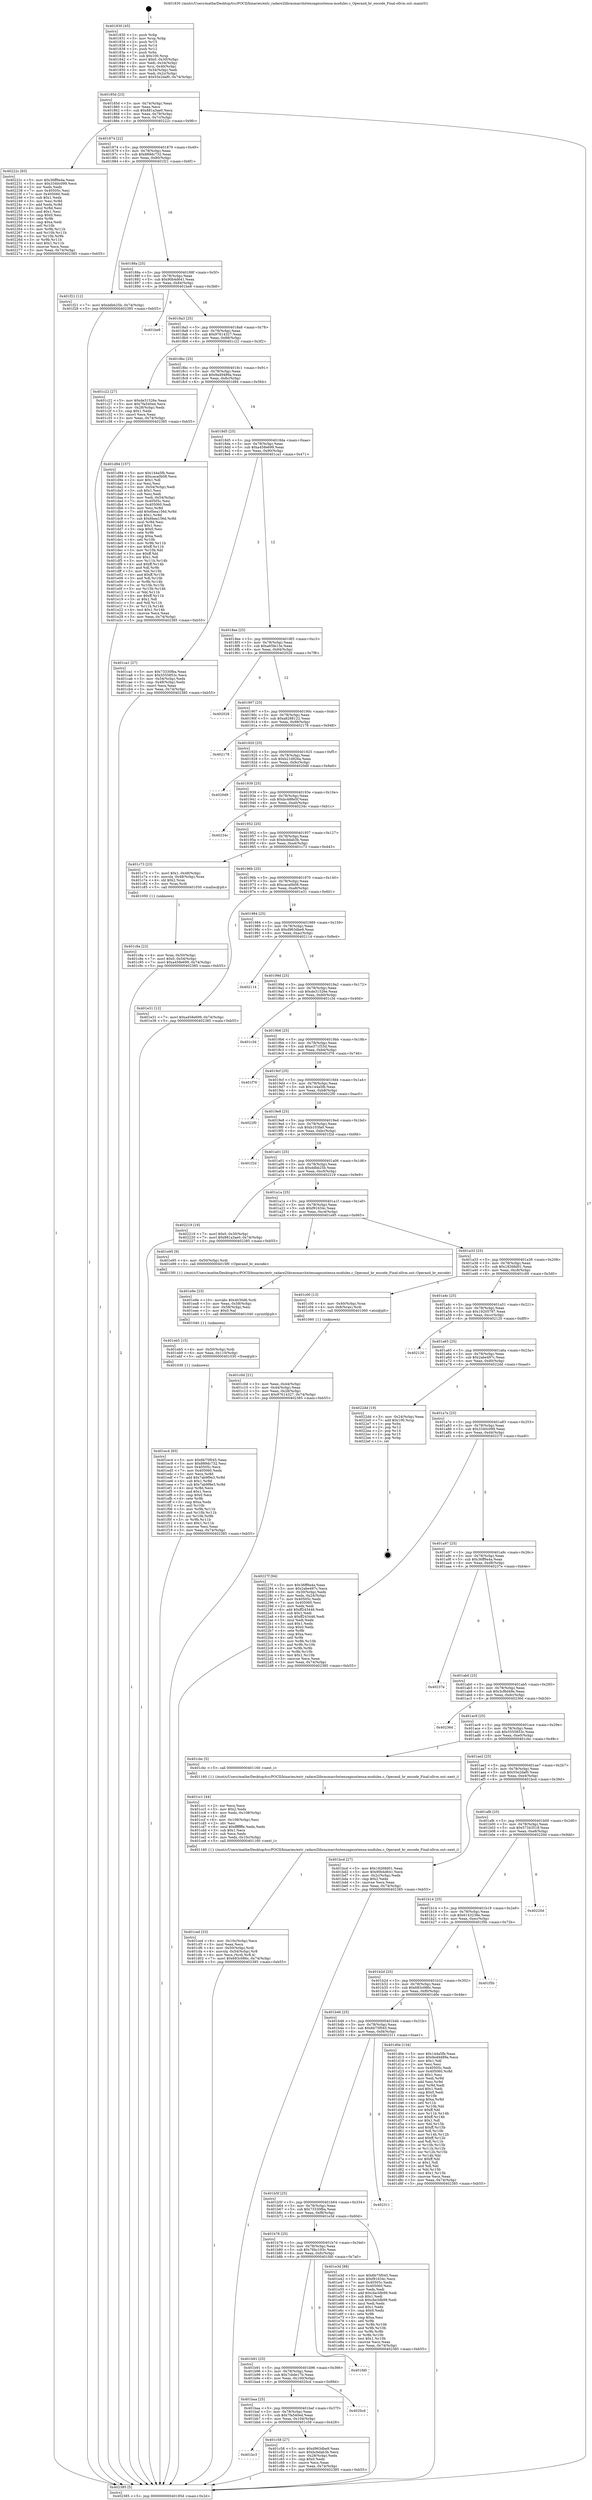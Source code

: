 digraph "0x401830" {
  label = "0x401830 (/mnt/c/Users/mathe/Desktop/tcc/POCII/binaries/extr_radare2librasmarchxtensagnuxtensa-modules.c_Operand_br_encode_Final-ollvm.out::main(0))"
  labelloc = "t"
  node[shape=record]

  Entry [label="",width=0.3,height=0.3,shape=circle,fillcolor=black,style=filled]
  "0x40185d" [label="{
     0x40185d [23]\l
     | [instrs]\l
     &nbsp;&nbsp;0x40185d \<+3\>: mov -0x74(%rbp),%eax\l
     &nbsp;&nbsp;0x401860 \<+2\>: mov %eax,%ecx\l
     &nbsp;&nbsp;0x401862 \<+6\>: sub $0x881a3ae0,%ecx\l
     &nbsp;&nbsp;0x401868 \<+3\>: mov %eax,-0x78(%rbp)\l
     &nbsp;&nbsp;0x40186b \<+3\>: mov %ecx,-0x7c(%rbp)\l
     &nbsp;&nbsp;0x40186e \<+6\>: je 000000000040222c \<main+0x9fc\>\l
  }"]
  "0x40222c" [label="{
     0x40222c [83]\l
     | [instrs]\l
     &nbsp;&nbsp;0x40222c \<+5\>: mov $0x36ff9a4a,%eax\l
     &nbsp;&nbsp;0x402231 \<+5\>: mov $0x3340c099,%ecx\l
     &nbsp;&nbsp;0x402236 \<+2\>: xor %edx,%edx\l
     &nbsp;&nbsp;0x402238 \<+7\>: mov 0x40505c,%esi\l
     &nbsp;&nbsp;0x40223f \<+7\>: mov 0x405060,%edi\l
     &nbsp;&nbsp;0x402246 \<+3\>: sub $0x1,%edx\l
     &nbsp;&nbsp;0x402249 \<+3\>: mov %esi,%r8d\l
     &nbsp;&nbsp;0x40224c \<+3\>: add %edx,%r8d\l
     &nbsp;&nbsp;0x40224f \<+4\>: imul %r8d,%esi\l
     &nbsp;&nbsp;0x402253 \<+3\>: and $0x1,%esi\l
     &nbsp;&nbsp;0x402256 \<+3\>: cmp $0x0,%esi\l
     &nbsp;&nbsp;0x402259 \<+4\>: sete %r9b\l
     &nbsp;&nbsp;0x40225d \<+3\>: cmp $0xa,%edi\l
     &nbsp;&nbsp;0x402260 \<+4\>: setl %r10b\l
     &nbsp;&nbsp;0x402264 \<+3\>: mov %r9b,%r11b\l
     &nbsp;&nbsp;0x402267 \<+3\>: and %r10b,%r11b\l
     &nbsp;&nbsp;0x40226a \<+3\>: xor %r10b,%r9b\l
     &nbsp;&nbsp;0x40226d \<+3\>: or %r9b,%r11b\l
     &nbsp;&nbsp;0x402270 \<+4\>: test $0x1,%r11b\l
     &nbsp;&nbsp;0x402274 \<+3\>: cmovne %ecx,%eax\l
     &nbsp;&nbsp;0x402277 \<+3\>: mov %eax,-0x74(%rbp)\l
     &nbsp;&nbsp;0x40227a \<+5\>: jmp 0000000000402385 \<main+0xb55\>\l
  }"]
  "0x401874" [label="{
     0x401874 [22]\l
     | [instrs]\l
     &nbsp;&nbsp;0x401874 \<+5\>: jmp 0000000000401879 \<main+0x49\>\l
     &nbsp;&nbsp;0x401879 \<+3\>: mov -0x78(%rbp),%eax\l
     &nbsp;&nbsp;0x40187c \<+5\>: sub $0x889dc732,%eax\l
     &nbsp;&nbsp;0x401881 \<+3\>: mov %eax,-0x80(%rbp)\l
     &nbsp;&nbsp;0x401884 \<+6\>: je 0000000000401f21 \<main+0x6f1\>\l
  }"]
  Exit [label="",width=0.3,height=0.3,shape=circle,fillcolor=black,style=filled,peripheries=2]
  "0x401f21" [label="{
     0x401f21 [12]\l
     | [instrs]\l
     &nbsp;&nbsp;0x401f21 \<+7\>: movl $0xddbb25b,-0x74(%rbp)\l
     &nbsp;&nbsp;0x401f28 \<+5\>: jmp 0000000000402385 \<main+0xb55\>\l
  }"]
  "0x40188a" [label="{
     0x40188a [25]\l
     | [instrs]\l
     &nbsp;&nbsp;0x40188a \<+5\>: jmp 000000000040188f \<main+0x5f\>\l
     &nbsp;&nbsp;0x40188f \<+3\>: mov -0x78(%rbp),%eax\l
     &nbsp;&nbsp;0x401892 \<+5\>: sub $0x90b4d641,%eax\l
     &nbsp;&nbsp;0x401897 \<+6\>: mov %eax,-0x84(%rbp)\l
     &nbsp;&nbsp;0x40189d \<+6\>: je 0000000000401be8 \<main+0x3b8\>\l
  }"]
  "0x401ec4" [label="{
     0x401ec4 [93]\l
     | [instrs]\l
     &nbsp;&nbsp;0x401ec4 \<+5\>: mov $0x6b75f045,%eax\l
     &nbsp;&nbsp;0x401ec9 \<+5\>: mov $0x889dc732,%esi\l
     &nbsp;&nbsp;0x401ece \<+7\>: mov 0x40505c,%ecx\l
     &nbsp;&nbsp;0x401ed5 \<+7\>: mov 0x405060,%edx\l
     &nbsp;&nbsp;0x401edc \<+3\>: mov %ecx,%r8d\l
     &nbsp;&nbsp;0x401edf \<+7\>: add $0x7ab9f9e3,%r8d\l
     &nbsp;&nbsp;0x401ee6 \<+4\>: sub $0x1,%r8d\l
     &nbsp;&nbsp;0x401eea \<+7\>: sub $0x7ab9f9e3,%r8d\l
     &nbsp;&nbsp;0x401ef1 \<+4\>: imul %r8d,%ecx\l
     &nbsp;&nbsp;0x401ef5 \<+3\>: and $0x1,%ecx\l
     &nbsp;&nbsp;0x401ef8 \<+3\>: cmp $0x0,%ecx\l
     &nbsp;&nbsp;0x401efb \<+4\>: sete %r9b\l
     &nbsp;&nbsp;0x401eff \<+3\>: cmp $0xa,%edx\l
     &nbsp;&nbsp;0x401f02 \<+4\>: setl %r10b\l
     &nbsp;&nbsp;0x401f06 \<+3\>: mov %r9b,%r11b\l
     &nbsp;&nbsp;0x401f09 \<+3\>: and %r10b,%r11b\l
     &nbsp;&nbsp;0x401f0c \<+3\>: xor %r10b,%r9b\l
     &nbsp;&nbsp;0x401f0f \<+3\>: or %r9b,%r11b\l
     &nbsp;&nbsp;0x401f12 \<+4\>: test $0x1,%r11b\l
     &nbsp;&nbsp;0x401f16 \<+3\>: cmovne %esi,%eax\l
     &nbsp;&nbsp;0x401f19 \<+3\>: mov %eax,-0x74(%rbp)\l
     &nbsp;&nbsp;0x401f1c \<+5\>: jmp 0000000000402385 \<main+0xb55\>\l
  }"]
  "0x401be8" [label="{
     0x401be8\l
  }", style=dashed]
  "0x4018a3" [label="{
     0x4018a3 [25]\l
     | [instrs]\l
     &nbsp;&nbsp;0x4018a3 \<+5\>: jmp 00000000004018a8 \<main+0x78\>\l
     &nbsp;&nbsp;0x4018a8 \<+3\>: mov -0x78(%rbp),%eax\l
     &nbsp;&nbsp;0x4018ab \<+5\>: sub $0x97614327,%eax\l
     &nbsp;&nbsp;0x4018b0 \<+6\>: mov %eax,-0x88(%rbp)\l
     &nbsp;&nbsp;0x4018b6 \<+6\>: je 0000000000401c22 \<main+0x3f2\>\l
  }"]
  "0x401eb5" [label="{
     0x401eb5 [15]\l
     | [instrs]\l
     &nbsp;&nbsp;0x401eb5 \<+4\>: mov -0x50(%rbp),%rdi\l
     &nbsp;&nbsp;0x401eb9 \<+6\>: mov %eax,-0x110(%rbp)\l
     &nbsp;&nbsp;0x401ebf \<+5\>: call 0000000000401030 \<free@plt\>\l
     | [calls]\l
     &nbsp;&nbsp;0x401030 \{1\} (unknown)\l
  }"]
  "0x401c22" [label="{
     0x401c22 [27]\l
     | [instrs]\l
     &nbsp;&nbsp;0x401c22 \<+5\>: mov $0xde31526e,%eax\l
     &nbsp;&nbsp;0x401c27 \<+5\>: mov $0x7fa540ed,%ecx\l
     &nbsp;&nbsp;0x401c2c \<+3\>: mov -0x28(%rbp),%edx\l
     &nbsp;&nbsp;0x401c2f \<+3\>: cmp $0x1,%edx\l
     &nbsp;&nbsp;0x401c32 \<+3\>: cmovl %ecx,%eax\l
     &nbsp;&nbsp;0x401c35 \<+3\>: mov %eax,-0x74(%rbp)\l
     &nbsp;&nbsp;0x401c38 \<+5\>: jmp 0000000000402385 \<main+0xb55\>\l
  }"]
  "0x4018bc" [label="{
     0x4018bc [25]\l
     | [instrs]\l
     &nbsp;&nbsp;0x4018bc \<+5\>: jmp 00000000004018c1 \<main+0x91\>\l
     &nbsp;&nbsp;0x4018c1 \<+3\>: mov -0x78(%rbp),%eax\l
     &nbsp;&nbsp;0x4018c4 \<+5\>: sub $0x9a49489a,%eax\l
     &nbsp;&nbsp;0x4018c9 \<+6\>: mov %eax,-0x8c(%rbp)\l
     &nbsp;&nbsp;0x4018cf \<+6\>: je 0000000000401d94 \<main+0x564\>\l
  }"]
  "0x401e9e" [label="{
     0x401e9e [23]\l
     | [instrs]\l
     &nbsp;&nbsp;0x401e9e \<+10\>: movabs $0x4030d6,%rdi\l
     &nbsp;&nbsp;0x401ea8 \<+3\>: mov %eax,-0x58(%rbp)\l
     &nbsp;&nbsp;0x401eab \<+3\>: mov -0x58(%rbp),%esi\l
     &nbsp;&nbsp;0x401eae \<+2\>: mov $0x0,%al\l
     &nbsp;&nbsp;0x401eb0 \<+5\>: call 0000000000401040 \<printf@plt\>\l
     | [calls]\l
     &nbsp;&nbsp;0x401040 \{1\} (unknown)\l
  }"]
  "0x401d94" [label="{
     0x401d94 [157]\l
     | [instrs]\l
     &nbsp;&nbsp;0x401d94 \<+5\>: mov $0x144a5fb,%eax\l
     &nbsp;&nbsp;0x401d99 \<+5\>: mov $0xcaca0b08,%ecx\l
     &nbsp;&nbsp;0x401d9e \<+2\>: mov $0x1,%dl\l
     &nbsp;&nbsp;0x401da0 \<+2\>: xor %esi,%esi\l
     &nbsp;&nbsp;0x401da2 \<+3\>: mov -0x54(%rbp),%edi\l
     &nbsp;&nbsp;0x401da5 \<+3\>: sub $0x1,%esi\l
     &nbsp;&nbsp;0x401da8 \<+2\>: sub %esi,%edi\l
     &nbsp;&nbsp;0x401daa \<+3\>: mov %edi,-0x54(%rbp)\l
     &nbsp;&nbsp;0x401dad \<+7\>: mov 0x40505c,%esi\l
     &nbsp;&nbsp;0x401db4 \<+7\>: mov 0x405060,%edi\l
     &nbsp;&nbsp;0x401dbb \<+3\>: mov %esi,%r8d\l
     &nbsp;&nbsp;0x401dbe \<+7\>: add $0x6bea156d,%r8d\l
     &nbsp;&nbsp;0x401dc5 \<+4\>: sub $0x1,%r8d\l
     &nbsp;&nbsp;0x401dc9 \<+7\>: sub $0x6bea156d,%r8d\l
     &nbsp;&nbsp;0x401dd0 \<+4\>: imul %r8d,%esi\l
     &nbsp;&nbsp;0x401dd4 \<+3\>: and $0x1,%esi\l
     &nbsp;&nbsp;0x401dd7 \<+3\>: cmp $0x0,%esi\l
     &nbsp;&nbsp;0x401dda \<+4\>: sete %r9b\l
     &nbsp;&nbsp;0x401dde \<+3\>: cmp $0xa,%edi\l
     &nbsp;&nbsp;0x401de1 \<+4\>: setl %r10b\l
     &nbsp;&nbsp;0x401de5 \<+3\>: mov %r9b,%r11b\l
     &nbsp;&nbsp;0x401de8 \<+4\>: xor $0xff,%r11b\l
     &nbsp;&nbsp;0x401dec \<+3\>: mov %r10b,%bl\l
     &nbsp;&nbsp;0x401def \<+3\>: xor $0xff,%bl\l
     &nbsp;&nbsp;0x401df2 \<+3\>: xor $0x1,%dl\l
     &nbsp;&nbsp;0x401df5 \<+3\>: mov %r11b,%r14b\l
     &nbsp;&nbsp;0x401df8 \<+4\>: and $0xff,%r14b\l
     &nbsp;&nbsp;0x401dfc \<+3\>: and %dl,%r9b\l
     &nbsp;&nbsp;0x401dff \<+3\>: mov %bl,%r15b\l
     &nbsp;&nbsp;0x401e02 \<+4\>: and $0xff,%r15b\l
     &nbsp;&nbsp;0x401e06 \<+3\>: and %dl,%r10b\l
     &nbsp;&nbsp;0x401e09 \<+3\>: or %r9b,%r14b\l
     &nbsp;&nbsp;0x401e0c \<+3\>: or %r10b,%r15b\l
     &nbsp;&nbsp;0x401e0f \<+3\>: xor %r15b,%r14b\l
     &nbsp;&nbsp;0x401e12 \<+3\>: or %bl,%r11b\l
     &nbsp;&nbsp;0x401e15 \<+4\>: xor $0xff,%r11b\l
     &nbsp;&nbsp;0x401e19 \<+3\>: or $0x1,%dl\l
     &nbsp;&nbsp;0x401e1c \<+3\>: and %dl,%r11b\l
     &nbsp;&nbsp;0x401e1f \<+3\>: or %r11b,%r14b\l
     &nbsp;&nbsp;0x401e22 \<+4\>: test $0x1,%r14b\l
     &nbsp;&nbsp;0x401e26 \<+3\>: cmovne %ecx,%eax\l
     &nbsp;&nbsp;0x401e29 \<+3\>: mov %eax,-0x74(%rbp)\l
     &nbsp;&nbsp;0x401e2c \<+5\>: jmp 0000000000402385 \<main+0xb55\>\l
  }"]
  "0x4018d5" [label="{
     0x4018d5 [25]\l
     | [instrs]\l
     &nbsp;&nbsp;0x4018d5 \<+5\>: jmp 00000000004018da \<main+0xaa\>\l
     &nbsp;&nbsp;0x4018da \<+3\>: mov -0x78(%rbp),%eax\l
     &nbsp;&nbsp;0x4018dd \<+5\>: sub $0xa458e699,%eax\l
     &nbsp;&nbsp;0x4018e2 \<+6\>: mov %eax,-0x90(%rbp)\l
     &nbsp;&nbsp;0x4018e8 \<+6\>: je 0000000000401ca1 \<main+0x471\>\l
  }"]
  "0x401ced" [label="{
     0x401ced [33]\l
     | [instrs]\l
     &nbsp;&nbsp;0x401ced \<+6\>: mov -0x10c(%rbp),%ecx\l
     &nbsp;&nbsp;0x401cf3 \<+3\>: imul %eax,%ecx\l
     &nbsp;&nbsp;0x401cf6 \<+4\>: mov -0x50(%rbp),%rdi\l
     &nbsp;&nbsp;0x401cfa \<+4\>: movslq -0x54(%rbp),%r8\l
     &nbsp;&nbsp;0x401cfe \<+4\>: mov %ecx,(%rdi,%r8,4)\l
     &nbsp;&nbsp;0x401d02 \<+7\>: movl $0x683c086c,-0x74(%rbp)\l
     &nbsp;&nbsp;0x401d09 \<+5\>: jmp 0000000000402385 \<main+0xb55\>\l
  }"]
  "0x401ca1" [label="{
     0x401ca1 [27]\l
     | [instrs]\l
     &nbsp;&nbsp;0x401ca1 \<+5\>: mov $0x73330fba,%eax\l
     &nbsp;&nbsp;0x401ca6 \<+5\>: mov $0x5555853c,%ecx\l
     &nbsp;&nbsp;0x401cab \<+3\>: mov -0x54(%rbp),%edx\l
     &nbsp;&nbsp;0x401cae \<+3\>: cmp -0x48(%rbp),%edx\l
     &nbsp;&nbsp;0x401cb1 \<+3\>: cmovl %ecx,%eax\l
     &nbsp;&nbsp;0x401cb4 \<+3\>: mov %eax,-0x74(%rbp)\l
     &nbsp;&nbsp;0x401cb7 \<+5\>: jmp 0000000000402385 \<main+0xb55\>\l
  }"]
  "0x4018ee" [label="{
     0x4018ee [25]\l
     | [instrs]\l
     &nbsp;&nbsp;0x4018ee \<+5\>: jmp 00000000004018f3 \<main+0xc3\>\l
     &nbsp;&nbsp;0x4018f3 \<+3\>: mov -0x78(%rbp),%eax\l
     &nbsp;&nbsp;0x4018f6 \<+5\>: sub $0xa65fe13e,%eax\l
     &nbsp;&nbsp;0x4018fb \<+6\>: mov %eax,-0x94(%rbp)\l
     &nbsp;&nbsp;0x401901 \<+6\>: je 0000000000402028 \<main+0x7f8\>\l
  }"]
  "0x401cc1" [label="{
     0x401cc1 [44]\l
     | [instrs]\l
     &nbsp;&nbsp;0x401cc1 \<+2\>: xor %ecx,%ecx\l
     &nbsp;&nbsp;0x401cc3 \<+5\>: mov $0x2,%edx\l
     &nbsp;&nbsp;0x401cc8 \<+6\>: mov %edx,-0x108(%rbp)\l
     &nbsp;&nbsp;0x401cce \<+1\>: cltd\l
     &nbsp;&nbsp;0x401ccf \<+6\>: mov -0x108(%rbp),%esi\l
     &nbsp;&nbsp;0x401cd5 \<+2\>: idiv %esi\l
     &nbsp;&nbsp;0x401cd7 \<+6\>: imul $0xfffffffe,%edx,%edx\l
     &nbsp;&nbsp;0x401cdd \<+3\>: sub $0x1,%ecx\l
     &nbsp;&nbsp;0x401ce0 \<+2\>: sub %ecx,%edx\l
     &nbsp;&nbsp;0x401ce2 \<+6\>: mov %edx,-0x10c(%rbp)\l
     &nbsp;&nbsp;0x401ce8 \<+5\>: call 0000000000401160 \<next_i\>\l
     | [calls]\l
     &nbsp;&nbsp;0x401160 \{1\} (/mnt/c/Users/mathe/Desktop/tcc/POCII/binaries/extr_radare2librasmarchxtensagnuxtensa-modules.c_Operand_br_encode_Final-ollvm.out::next_i)\l
  }"]
  "0x402028" [label="{
     0x402028\l
  }", style=dashed]
  "0x401907" [label="{
     0x401907 [25]\l
     | [instrs]\l
     &nbsp;&nbsp;0x401907 \<+5\>: jmp 000000000040190c \<main+0xdc\>\l
     &nbsp;&nbsp;0x40190c \<+3\>: mov -0x78(%rbp),%eax\l
     &nbsp;&nbsp;0x40190f \<+5\>: sub $0xa8288122,%eax\l
     &nbsp;&nbsp;0x401914 \<+6\>: mov %eax,-0x98(%rbp)\l
     &nbsp;&nbsp;0x40191a \<+6\>: je 0000000000402178 \<main+0x948\>\l
  }"]
  "0x401c8a" [label="{
     0x401c8a [23]\l
     | [instrs]\l
     &nbsp;&nbsp;0x401c8a \<+4\>: mov %rax,-0x50(%rbp)\l
     &nbsp;&nbsp;0x401c8e \<+7\>: movl $0x0,-0x54(%rbp)\l
     &nbsp;&nbsp;0x401c95 \<+7\>: movl $0xa458e699,-0x74(%rbp)\l
     &nbsp;&nbsp;0x401c9c \<+5\>: jmp 0000000000402385 \<main+0xb55\>\l
  }"]
  "0x402178" [label="{
     0x402178\l
  }", style=dashed]
  "0x401920" [label="{
     0x401920 [25]\l
     | [instrs]\l
     &nbsp;&nbsp;0x401920 \<+5\>: jmp 0000000000401925 \<main+0xf5\>\l
     &nbsp;&nbsp;0x401925 \<+3\>: mov -0x78(%rbp),%eax\l
     &nbsp;&nbsp;0x401928 \<+5\>: sub $0xb21d926a,%eax\l
     &nbsp;&nbsp;0x40192d \<+6\>: mov %eax,-0x9c(%rbp)\l
     &nbsp;&nbsp;0x401933 \<+6\>: je 00000000004020d9 \<main+0x8a9\>\l
  }"]
  "0x401bc3" [label="{
     0x401bc3\l
  }", style=dashed]
  "0x4020d9" [label="{
     0x4020d9\l
  }", style=dashed]
  "0x401939" [label="{
     0x401939 [25]\l
     | [instrs]\l
     &nbsp;&nbsp;0x401939 \<+5\>: jmp 000000000040193e \<main+0x10e\>\l
     &nbsp;&nbsp;0x40193e \<+3\>: mov -0x78(%rbp),%eax\l
     &nbsp;&nbsp;0x401941 \<+5\>: sub $0xbc488e5f,%eax\l
     &nbsp;&nbsp;0x401946 \<+6\>: mov %eax,-0xa0(%rbp)\l
     &nbsp;&nbsp;0x40194c \<+6\>: je 000000000040234c \<main+0xb1c\>\l
  }"]
  "0x401c58" [label="{
     0x401c58 [27]\l
     | [instrs]\l
     &nbsp;&nbsp;0x401c58 \<+5\>: mov $0xd963dbe9,%eax\l
     &nbsp;&nbsp;0x401c5d \<+5\>: mov $0xbcbdab3b,%ecx\l
     &nbsp;&nbsp;0x401c62 \<+3\>: mov -0x28(%rbp),%edx\l
     &nbsp;&nbsp;0x401c65 \<+3\>: cmp $0x0,%edx\l
     &nbsp;&nbsp;0x401c68 \<+3\>: cmove %ecx,%eax\l
     &nbsp;&nbsp;0x401c6b \<+3\>: mov %eax,-0x74(%rbp)\l
     &nbsp;&nbsp;0x401c6e \<+5\>: jmp 0000000000402385 \<main+0xb55\>\l
  }"]
  "0x40234c" [label="{
     0x40234c\l
  }", style=dashed]
  "0x401952" [label="{
     0x401952 [25]\l
     | [instrs]\l
     &nbsp;&nbsp;0x401952 \<+5\>: jmp 0000000000401957 \<main+0x127\>\l
     &nbsp;&nbsp;0x401957 \<+3\>: mov -0x78(%rbp),%eax\l
     &nbsp;&nbsp;0x40195a \<+5\>: sub $0xbcbdab3b,%eax\l
     &nbsp;&nbsp;0x40195f \<+6\>: mov %eax,-0xa4(%rbp)\l
     &nbsp;&nbsp;0x401965 \<+6\>: je 0000000000401c73 \<main+0x443\>\l
  }"]
  "0x401baa" [label="{
     0x401baa [25]\l
     | [instrs]\l
     &nbsp;&nbsp;0x401baa \<+5\>: jmp 0000000000401baf \<main+0x37f\>\l
     &nbsp;&nbsp;0x401baf \<+3\>: mov -0x78(%rbp),%eax\l
     &nbsp;&nbsp;0x401bb2 \<+5\>: sub $0x7fa540ed,%eax\l
     &nbsp;&nbsp;0x401bb7 \<+6\>: mov %eax,-0x104(%rbp)\l
     &nbsp;&nbsp;0x401bbd \<+6\>: je 0000000000401c58 \<main+0x428\>\l
  }"]
  "0x401c73" [label="{
     0x401c73 [23]\l
     | [instrs]\l
     &nbsp;&nbsp;0x401c73 \<+7\>: movl $0x1,-0x48(%rbp)\l
     &nbsp;&nbsp;0x401c7a \<+4\>: movslq -0x48(%rbp),%rax\l
     &nbsp;&nbsp;0x401c7e \<+4\>: shl $0x2,%rax\l
     &nbsp;&nbsp;0x401c82 \<+3\>: mov %rax,%rdi\l
     &nbsp;&nbsp;0x401c85 \<+5\>: call 0000000000401050 \<malloc@plt\>\l
     | [calls]\l
     &nbsp;&nbsp;0x401050 \{1\} (unknown)\l
  }"]
  "0x40196b" [label="{
     0x40196b [25]\l
     | [instrs]\l
     &nbsp;&nbsp;0x40196b \<+5\>: jmp 0000000000401970 \<main+0x140\>\l
     &nbsp;&nbsp;0x401970 \<+3\>: mov -0x78(%rbp),%eax\l
     &nbsp;&nbsp;0x401973 \<+5\>: sub $0xcaca0b08,%eax\l
     &nbsp;&nbsp;0x401978 \<+6\>: mov %eax,-0xa8(%rbp)\l
     &nbsp;&nbsp;0x40197e \<+6\>: je 0000000000401e31 \<main+0x601\>\l
  }"]
  "0x4020cd" [label="{
     0x4020cd\l
  }", style=dashed]
  "0x401e31" [label="{
     0x401e31 [12]\l
     | [instrs]\l
     &nbsp;&nbsp;0x401e31 \<+7\>: movl $0xa458e699,-0x74(%rbp)\l
     &nbsp;&nbsp;0x401e38 \<+5\>: jmp 0000000000402385 \<main+0xb55\>\l
  }"]
  "0x401984" [label="{
     0x401984 [25]\l
     | [instrs]\l
     &nbsp;&nbsp;0x401984 \<+5\>: jmp 0000000000401989 \<main+0x159\>\l
     &nbsp;&nbsp;0x401989 \<+3\>: mov -0x78(%rbp),%eax\l
     &nbsp;&nbsp;0x40198c \<+5\>: sub $0xd963dbe9,%eax\l
     &nbsp;&nbsp;0x401991 \<+6\>: mov %eax,-0xac(%rbp)\l
     &nbsp;&nbsp;0x401997 \<+6\>: je 0000000000402114 \<main+0x8e4\>\l
  }"]
  "0x401b91" [label="{
     0x401b91 [25]\l
     | [instrs]\l
     &nbsp;&nbsp;0x401b91 \<+5\>: jmp 0000000000401b96 \<main+0x366\>\l
     &nbsp;&nbsp;0x401b96 \<+3\>: mov -0x78(%rbp),%eax\l
     &nbsp;&nbsp;0x401b99 \<+5\>: sub $0x7cbde17b,%eax\l
     &nbsp;&nbsp;0x401b9e \<+6\>: mov %eax,-0x100(%rbp)\l
     &nbsp;&nbsp;0x401ba4 \<+6\>: je 00000000004020cd \<main+0x89d\>\l
  }"]
  "0x402114" [label="{
     0x402114\l
  }", style=dashed]
  "0x40199d" [label="{
     0x40199d [25]\l
     | [instrs]\l
     &nbsp;&nbsp;0x40199d \<+5\>: jmp 00000000004019a2 \<main+0x172\>\l
     &nbsp;&nbsp;0x4019a2 \<+3\>: mov -0x78(%rbp),%eax\l
     &nbsp;&nbsp;0x4019a5 \<+5\>: sub $0xde31526e,%eax\l
     &nbsp;&nbsp;0x4019aa \<+6\>: mov %eax,-0xb0(%rbp)\l
     &nbsp;&nbsp;0x4019b0 \<+6\>: je 0000000000401c3d \<main+0x40d\>\l
  }"]
  "0x401fd0" [label="{
     0x401fd0\l
  }", style=dashed]
  "0x401c3d" [label="{
     0x401c3d\l
  }", style=dashed]
  "0x4019b6" [label="{
     0x4019b6 [25]\l
     | [instrs]\l
     &nbsp;&nbsp;0x4019b6 \<+5\>: jmp 00000000004019bb \<main+0x18b\>\l
     &nbsp;&nbsp;0x4019bb \<+3\>: mov -0x78(%rbp),%eax\l
     &nbsp;&nbsp;0x4019be \<+5\>: sub $0xe371f33d,%eax\l
     &nbsp;&nbsp;0x4019c3 \<+6\>: mov %eax,-0xb4(%rbp)\l
     &nbsp;&nbsp;0x4019c9 \<+6\>: je 0000000000401f76 \<main+0x746\>\l
  }"]
  "0x401b78" [label="{
     0x401b78 [25]\l
     | [instrs]\l
     &nbsp;&nbsp;0x401b78 \<+5\>: jmp 0000000000401b7d \<main+0x34d\>\l
     &nbsp;&nbsp;0x401b7d \<+3\>: mov -0x78(%rbp),%eax\l
     &nbsp;&nbsp;0x401b80 \<+5\>: sub $0x76bc193c,%eax\l
     &nbsp;&nbsp;0x401b85 \<+6\>: mov %eax,-0xfc(%rbp)\l
     &nbsp;&nbsp;0x401b8b \<+6\>: je 0000000000401fd0 \<main+0x7a0\>\l
  }"]
  "0x401f76" [label="{
     0x401f76\l
  }", style=dashed]
  "0x4019cf" [label="{
     0x4019cf [25]\l
     | [instrs]\l
     &nbsp;&nbsp;0x4019cf \<+5\>: jmp 00000000004019d4 \<main+0x1a4\>\l
     &nbsp;&nbsp;0x4019d4 \<+3\>: mov -0x78(%rbp),%eax\l
     &nbsp;&nbsp;0x4019d7 \<+5\>: sub $0x144a5fb,%eax\l
     &nbsp;&nbsp;0x4019dc \<+6\>: mov %eax,-0xb8(%rbp)\l
     &nbsp;&nbsp;0x4019e2 \<+6\>: je 00000000004022f0 \<main+0xac0\>\l
  }"]
  "0x401e3d" [label="{
     0x401e3d [88]\l
     | [instrs]\l
     &nbsp;&nbsp;0x401e3d \<+5\>: mov $0x6b75f045,%eax\l
     &nbsp;&nbsp;0x401e42 \<+5\>: mov $0xf91634c,%ecx\l
     &nbsp;&nbsp;0x401e47 \<+7\>: mov 0x40505c,%edx\l
     &nbsp;&nbsp;0x401e4e \<+7\>: mov 0x405060,%esi\l
     &nbsp;&nbsp;0x401e55 \<+2\>: mov %edx,%edi\l
     &nbsp;&nbsp;0x401e57 \<+6\>: add $0xcbe3db99,%edi\l
     &nbsp;&nbsp;0x401e5d \<+3\>: sub $0x1,%edi\l
     &nbsp;&nbsp;0x401e60 \<+6\>: sub $0xcbe3db99,%edi\l
     &nbsp;&nbsp;0x401e66 \<+3\>: imul %edi,%edx\l
     &nbsp;&nbsp;0x401e69 \<+3\>: and $0x1,%edx\l
     &nbsp;&nbsp;0x401e6c \<+3\>: cmp $0x0,%edx\l
     &nbsp;&nbsp;0x401e6f \<+4\>: sete %r8b\l
     &nbsp;&nbsp;0x401e73 \<+3\>: cmp $0xa,%esi\l
     &nbsp;&nbsp;0x401e76 \<+4\>: setl %r9b\l
     &nbsp;&nbsp;0x401e7a \<+3\>: mov %r8b,%r10b\l
     &nbsp;&nbsp;0x401e7d \<+3\>: and %r9b,%r10b\l
     &nbsp;&nbsp;0x401e80 \<+3\>: xor %r9b,%r8b\l
     &nbsp;&nbsp;0x401e83 \<+3\>: or %r8b,%r10b\l
     &nbsp;&nbsp;0x401e86 \<+4\>: test $0x1,%r10b\l
     &nbsp;&nbsp;0x401e8a \<+3\>: cmovne %ecx,%eax\l
     &nbsp;&nbsp;0x401e8d \<+3\>: mov %eax,-0x74(%rbp)\l
     &nbsp;&nbsp;0x401e90 \<+5\>: jmp 0000000000402385 \<main+0xb55\>\l
  }"]
  "0x4022f0" [label="{
     0x4022f0\l
  }", style=dashed]
  "0x4019e8" [label="{
     0x4019e8 [25]\l
     | [instrs]\l
     &nbsp;&nbsp;0x4019e8 \<+5\>: jmp 00000000004019ed \<main+0x1bd\>\l
     &nbsp;&nbsp;0x4019ed \<+3\>: mov -0x78(%rbp),%eax\l
     &nbsp;&nbsp;0x4019f0 \<+5\>: sub $0xb103fa0,%eax\l
     &nbsp;&nbsp;0x4019f5 \<+6\>: mov %eax,-0xbc(%rbp)\l
     &nbsp;&nbsp;0x4019fb \<+6\>: je 0000000000401f2d \<main+0x6fd\>\l
  }"]
  "0x401b5f" [label="{
     0x401b5f [25]\l
     | [instrs]\l
     &nbsp;&nbsp;0x401b5f \<+5\>: jmp 0000000000401b64 \<main+0x334\>\l
     &nbsp;&nbsp;0x401b64 \<+3\>: mov -0x78(%rbp),%eax\l
     &nbsp;&nbsp;0x401b67 \<+5\>: sub $0x73330fba,%eax\l
     &nbsp;&nbsp;0x401b6c \<+6\>: mov %eax,-0xf8(%rbp)\l
     &nbsp;&nbsp;0x401b72 \<+6\>: je 0000000000401e3d \<main+0x60d\>\l
  }"]
  "0x401f2d" [label="{
     0x401f2d\l
  }", style=dashed]
  "0x401a01" [label="{
     0x401a01 [25]\l
     | [instrs]\l
     &nbsp;&nbsp;0x401a01 \<+5\>: jmp 0000000000401a06 \<main+0x1d6\>\l
     &nbsp;&nbsp;0x401a06 \<+3\>: mov -0x78(%rbp),%eax\l
     &nbsp;&nbsp;0x401a09 \<+5\>: sub $0xddbb25b,%eax\l
     &nbsp;&nbsp;0x401a0e \<+6\>: mov %eax,-0xc0(%rbp)\l
     &nbsp;&nbsp;0x401a14 \<+6\>: je 0000000000402219 \<main+0x9e9\>\l
  }"]
  "0x402311" [label="{
     0x402311\l
  }", style=dashed]
  "0x402219" [label="{
     0x402219 [19]\l
     | [instrs]\l
     &nbsp;&nbsp;0x402219 \<+7\>: movl $0x0,-0x30(%rbp)\l
     &nbsp;&nbsp;0x402220 \<+7\>: movl $0x881a3ae0,-0x74(%rbp)\l
     &nbsp;&nbsp;0x402227 \<+5\>: jmp 0000000000402385 \<main+0xb55\>\l
  }"]
  "0x401a1a" [label="{
     0x401a1a [25]\l
     | [instrs]\l
     &nbsp;&nbsp;0x401a1a \<+5\>: jmp 0000000000401a1f \<main+0x1ef\>\l
     &nbsp;&nbsp;0x401a1f \<+3\>: mov -0x78(%rbp),%eax\l
     &nbsp;&nbsp;0x401a22 \<+5\>: sub $0xf91634c,%eax\l
     &nbsp;&nbsp;0x401a27 \<+6\>: mov %eax,-0xc4(%rbp)\l
     &nbsp;&nbsp;0x401a2d \<+6\>: je 0000000000401e95 \<main+0x665\>\l
  }"]
  "0x401b46" [label="{
     0x401b46 [25]\l
     | [instrs]\l
     &nbsp;&nbsp;0x401b46 \<+5\>: jmp 0000000000401b4b \<main+0x31b\>\l
     &nbsp;&nbsp;0x401b4b \<+3\>: mov -0x78(%rbp),%eax\l
     &nbsp;&nbsp;0x401b4e \<+5\>: sub $0x6b75f045,%eax\l
     &nbsp;&nbsp;0x401b53 \<+6\>: mov %eax,-0xf4(%rbp)\l
     &nbsp;&nbsp;0x401b59 \<+6\>: je 0000000000402311 \<main+0xae1\>\l
  }"]
  "0x401e95" [label="{
     0x401e95 [9]\l
     | [instrs]\l
     &nbsp;&nbsp;0x401e95 \<+4\>: mov -0x50(%rbp),%rdi\l
     &nbsp;&nbsp;0x401e99 \<+5\>: call 00000000004015f0 \<Operand_br_encode\>\l
     | [calls]\l
     &nbsp;&nbsp;0x4015f0 \{1\} (/mnt/c/Users/mathe/Desktop/tcc/POCII/binaries/extr_radare2librasmarchxtensagnuxtensa-modules.c_Operand_br_encode_Final-ollvm.out::Operand_br_encode)\l
  }"]
  "0x401a33" [label="{
     0x401a33 [25]\l
     | [instrs]\l
     &nbsp;&nbsp;0x401a33 \<+5\>: jmp 0000000000401a38 \<main+0x208\>\l
     &nbsp;&nbsp;0x401a38 \<+3\>: mov -0x78(%rbp),%eax\l
     &nbsp;&nbsp;0x401a3b \<+5\>: sub $0x18268d01,%eax\l
     &nbsp;&nbsp;0x401a40 \<+6\>: mov %eax,-0xc8(%rbp)\l
     &nbsp;&nbsp;0x401a46 \<+6\>: je 0000000000401c00 \<main+0x3d0\>\l
  }"]
  "0x401d0e" [label="{
     0x401d0e [134]\l
     | [instrs]\l
     &nbsp;&nbsp;0x401d0e \<+5\>: mov $0x144a5fb,%eax\l
     &nbsp;&nbsp;0x401d13 \<+5\>: mov $0x9a49489a,%ecx\l
     &nbsp;&nbsp;0x401d18 \<+2\>: mov $0x1,%dl\l
     &nbsp;&nbsp;0x401d1a \<+2\>: xor %esi,%esi\l
     &nbsp;&nbsp;0x401d1c \<+7\>: mov 0x40505c,%edi\l
     &nbsp;&nbsp;0x401d23 \<+8\>: mov 0x405060,%r8d\l
     &nbsp;&nbsp;0x401d2b \<+3\>: sub $0x1,%esi\l
     &nbsp;&nbsp;0x401d2e \<+3\>: mov %edi,%r9d\l
     &nbsp;&nbsp;0x401d31 \<+3\>: add %esi,%r9d\l
     &nbsp;&nbsp;0x401d34 \<+4\>: imul %r9d,%edi\l
     &nbsp;&nbsp;0x401d38 \<+3\>: and $0x1,%edi\l
     &nbsp;&nbsp;0x401d3b \<+3\>: cmp $0x0,%edi\l
     &nbsp;&nbsp;0x401d3e \<+4\>: sete %r10b\l
     &nbsp;&nbsp;0x401d42 \<+4\>: cmp $0xa,%r8d\l
     &nbsp;&nbsp;0x401d46 \<+4\>: setl %r11b\l
     &nbsp;&nbsp;0x401d4a \<+3\>: mov %r10b,%bl\l
     &nbsp;&nbsp;0x401d4d \<+3\>: xor $0xff,%bl\l
     &nbsp;&nbsp;0x401d50 \<+3\>: mov %r11b,%r14b\l
     &nbsp;&nbsp;0x401d53 \<+4\>: xor $0xff,%r14b\l
     &nbsp;&nbsp;0x401d57 \<+3\>: xor $0x1,%dl\l
     &nbsp;&nbsp;0x401d5a \<+3\>: mov %bl,%r15b\l
     &nbsp;&nbsp;0x401d5d \<+4\>: and $0xff,%r15b\l
     &nbsp;&nbsp;0x401d61 \<+3\>: and %dl,%r10b\l
     &nbsp;&nbsp;0x401d64 \<+3\>: mov %r14b,%r12b\l
     &nbsp;&nbsp;0x401d67 \<+4\>: and $0xff,%r12b\l
     &nbsp;&nbsp;0x401d6b \<+3\>: and %dl,%r11b\l
     &nbsp;&nbsp;0x401d6e \<+3\>: or %r10b,%r15b\l
     &nbsp;&nbsp;0x401d71 \<+3\>: or %r11b,%r12b\l
     &nbsp;&nbsp;0x401d74 \<+3\>: xor %r12b,%r15b\l
     &nbsp;&nbsp;0x401d77 \<+3\>: or %r14b,%bl\l
     &nbsp;&nbsp;0x401d7a \<+3\>: xor $0xff,%bl\l
     &nbsp;&nbsp;0x401d7d \<+3\>: or $0x1,%dl\l
     &nbsp;&nbsp;0x401d80 \<+2\>: and %dl,%bl\l
     &nbsp;&nbsp;0x401d82 \<+3\>: or %bl,%r15b\l
     &nbsp;&nbsp;0x401d85 \<+4\>: test $0x1,%r15b\l
     &nbsp;&nbsp;0x401d89 \<+3\>: cmovne %ecx,%eax\l
     &nbsp;&nbsp;0x401d8c \<+3\>: mov %eax,-0x74(%rbp)\l
     &nbsp;&nbsp;0x401d8f \<+5\>: jmp 0000000000402385 \<main+0xb55\>\l
  }"]
  "0x401c00" [label="{
     0x401c00 [13]\l
     | [instrs]\l
     &nbsp;&nbsp;0x401c00 \<+4\>: mov -0x40(%rbp),%rax\l
     &nbsp;&nbsp;0x401c04 \<+4\>: mov 0x8(%rax),%rdi\l
     &nbsp;&nbsp;0x401c08 \<+5\>: call 0000000000401060 \<atoi@plt\>\l
     | [calls]\l
     &nbsp;&nbsp;0x401060 \{1\} (unknown)\l
  }"]
  "0x401a4c" [label="{
     0x401a4c [25]\l
     | [instrs]\l
     &nbsp;&nbsp;0x401a4c \<+5\>: jmp 0000000000401a51 \<main+0x221\>\l
     &nbsp;&nbsp;0x401a51 \<+3\>: mov -0x78(%rbp),%eax\l
     &nbsp;&nbsp;0x401a54 \<+5\>: sub $0x19205787,%eax\l
     &nbsp;&nbsp;0x401a59 \<+6\>: mov %eax,-0xcc(%rbp)\l
     &nbsp;&nbsp;0x401a5f \<+6\>: je 0000000000402120 \<main+0x8f0\>\l
  }"]
  "0x401b2d" [label="{
     0x401b2d [25]\l
     | [instrs]\l
     &nbsp;&nbsp;0x401b2d \<+5\>: jmp 0000000000401b32 \<main+0x302\>\l
     &nbsp;&nbsp;0x401b32 \<+3\>: mov -0x78(%rbp),%eax\l
     &nbsp;&nbsp;0x401b35 \<+5\>: sub $0x683c086c,%eax\l
     &nbsp;&nbsp;0x401b3a \<+6\>: mov %eax,-0xf0(%rbp)\l
     &nbsp;&nbsp;0x401b40 \<+6\>: je 0000000000401d0e \<main+0x4de\>\l
  }"]
  "0x402120" [label="{
     0x402120\l
  }", style=dashed]
  "0x401a65" [label="{
     0x401a65 [25]\l
     | [instrs]\l
     &nbsp;&nbsp;0x401a65 \<+5\>: jmp 0000000000401a6a \<main+0x23a\>\l
     &nbsp;&nbsp;0x401a6a \<+3\>: mov -0x78(%rbp),%eax\l
     &nbsp;&nbsp;0x401a6d \<+5\>: sub $0x2abe497c,%eax\l
     &nbsp;&nbsp;0x401a72 \<+6\>: mov %eax,-0xd0(%rbp)\l
     &nbsp;&nbsp;0x401a78 \<+6\>: je 00000000004022dd \<main+0xaad\>\l
  }"]
  "0x401f5b" [label="{
     0x401f5b\l
  }", style=dashed]
  "0x4022dd" [label="{
     0x4022dd [19]\l
     | [instrs]\l
     &nbsp;&nbsp;0x4022dd \<+3\>: mov -0x24(%rbp),%eax\l
     &nbsp;&nbsp;0x4022e0 \<+7\>: add $0x100,%rsp\l
     &nbsp;&nbsp;0x4022e7 \<+1\>: pop %rbx\l
     &nbsp;&nbsp;0x4022e8 \<+2\>: pop %r12\l
     &nbsp;&nbsp;0x4022ea \<+2\>: pop %r14\l
     &nbsp;&nbsp;0x4022ec \<+2\>: pop %r15\l
     &nbsp;&nbsp;0x4022ee \<+1\>: pop %rbp\l
     &nbsp;&nbsp;0x4022ef \<+1\>: ret\l
  }"]
  "0x401a7e" [label="{
     0x401a7e [25]\l
     | [instrs]\l
     &nbsp;&nbsp;0x401a7e \<+5\>: jmp 0000000000401a83 \<main+0x253\>\l
     &nbsp;&nbsp;0x401a83 \<+3\>: mov -0x78(%rbp),%eax\l
     &nbsp;&nbsp;0x401a86 \<+5\>: sub $0x3340c099,%eax\l
     &nbsp;&nbsp;0x401a8b \<+6\>: mov %eax,-0xd4(%rbp)\l
     &nbsp;&nbsp;0x401a91 \<+6\>: je 000000000040227f \<main+0xa4f\>\l
  }"]
  "0x401b14" [label="{
     0x401b14 [25]\l
     | [instrs]\l
     &nbsp;&nbsp;0x401b14 \<+5\>: jmp 0000000000401b19 \<main+0x2e9\>\l
     &nbsp;&nbsp;0x401b19 \<+3\>: mov -0x78(%rbp),%eax\l
     &nbsp;&nbsp;0x401b1c \<+5\>: sub $0x6143238e,%eax\l
     &nbsp;&nbsp;0x401b21 \<+6\>: mov %eax,-0xec(%rbp)\l
     &nbsp;&nbsp;0x401b27 \<+6\>: je 0000000000401f5b \<main+0x72b\>\l
  }"]
  "0x40227f" [label="{
     0x40227f [94]\l
     | [instrs]\l
     &nbsp;&nbsp;0x40227f \<+5\>: mov $0x36ff9a4a,%eax\l
     &nbsp;&nbsp;0x402284 \<+5\>: mov $0x2abe497c,%ecx\l
     &nbsp;&nbsp;0x402289 \<+3\>: mov -0x30(%rbp),%edx\l
     &nbsp;&nbsp;0x40228c \<+3\>: mov %edx,-0x24(%rbp)\l
     &nbsp;&nbsp;0x40228f \<+7\>: mov 0x40505c,%edx\l
     &nbsp;&nbsp;0x402296 \<+7\>: mov 0x405060,%esi\l
     &nbsp;&nbsp;0x40229d \<+2\>: mov %edx,%edi\l
     &nbsp;&nbsp;0x40229f \<+6\>: add $0xff243446,%edi\l
     &nbsp;&nbsp;0x4022a5 \<+3\>: sub $0x1,%edi\l
     &nbsp;&nbsp;0x4022a8 \<+6\>: sub $0xff243446,%edi\l
     &nbsp;&nbsp;0x4022ae \<+3\>: imul %edi,%edx\l
     &nbsp;&nbsp;0x4022b1 \<+3\>: and $0x1,%edx\l
     &nbsp;&nbsp;0x4022b4 \<+3\>: cmp $0x0,%edx\l
     &nbsp;&nbsp;0x4022b7 \<+4\>: sete %r8b\l
     &nbsp;&nbsp;0x4022bb \<+3\>: cmp $0xa,%esi\l
     &nbsp;&nbsp;0x4022be \<+4\>: setl %r9b\l
     &nbsp;&nbsp;0x4022c2 \<+3\>: mov %r8b,%r10b\l
     &nbsp;&nbsp;0x4022c5 \<+3\>: and %r9b,%r10b\l
     &nbsp;&nbsp;0x4022c8 \<+3\>: xor %r9b,%r8b\l
     &nbsp;&nbsp;0x4022cb \<+3\>: or %r8b,%r10b\l
     &nbsp;&nbsp;0x4022ce \<+4\>: test $0x1,%r10b\l
     &nbsp;&nbsp;0x4022d2 \<+3\>: cmovne %ecx,%eax\l
     &nbsp;&nbsp;0x4022d5 \<+3\>: mov %eax,-0x74(%rbp)\l
     &nbsp;&nbsp;0x4022d8 \<+5\>: jmp 0000000000402385 \<main+0xb55\>\l
  }"]
  "0x401a97" [label="{
     0x401a97 [25]\l
     | [instrs]\l
     &nbsp;&nbsp;0x401a97 \<+5\>: jmp 0000000000401a9c \<main+0x26c\>\l
     &nbsp;&nbsp;0x401a9c \<+3\>: mov -0x78(%rbp),%eax\l
     &nbsp;&nbsp;0x401a9f \<+5\>: sub $0x36ff9a4a,%eax\l
     &nbsp;&nbsp;0x401aa4 \<+6\>: mov %eax,-0xd8(%rbp)\l
     &nbsp;&nbsp;0x401aaa \<+6\>: je 000000000040237e \<main+0xb4e\>\l
  }"]
  "0x40220d" [label="{
     0x40220d\l
  }", style=dashed]
  "0x40237e" [label="{
     0x40237e\l
  }", style=dashed]
  "0x401ab0" [label="{
     0x401ab0 [25]\l
     | [instrs]\l
     &nbsp;&nbsp;0x401ab0 \<+5\>: jmp 0000000000401ab5 \<main+0x285\>\l
     &nbsp;&nbsp;0x401ab5 \<+3\>: mov -0x78(%rbp),%eax\l
     &nbsp;&nbsp;0x401ab8 \<+5\>: sub $0x3cf6d49e,%eax\l
     &nbsp;&nbsp;0x401abd \<+6\>: mov %eax,-0xdc(%rbp)\l
     &nbsp;&nbsp;0x401ac3 \<+6\>: je 000000000040236d \<main+0xb3d\>\l
  }"]
  "0x401c0d" [label="{
     0x401c0d [21]\l
     | [instrs]\l
     &nbsp;&nbsp;0x401c0d \<+3\>: mov %eax,-0x44(%rbp)\l
     &nbsp;&nbsp;0x401c10 \<+3\>: mov -0x44(%rbp),%eax\l
     &nbsp;&nbsp;0x401c13 \<+3\>: mov %eax,-0x28(%rbp)\l
     &nbsp;&nbsp;0x401c16 \<+7\>: movl $0x97614327,-0x74(%rbp)\l
     &nbsp;&nbsp;0x401c1d \<+5\>: jmp 0000000000402385 \<main+0xb55\>\l
  }"]
  "0x40236d" [label="{
     0x40236d\l
  }", style=dashed]
  "0x401ac9" [label="{
     0x401ac9 [25]\l
     | [instrs]\l
     &nbsp;&nbsp;0x401ac9 \<+5\>: jmp 0000000000401ace \<main+0x29e\>\l
     &nbsp;&nbsp;0x401ace \<+3\>: mov -0x78(%rbp),%eax\l
     &nbsp;&nbsp;0x401ad1 \<+5\>: sub $0x5555853c,%eax\l
     &nbsp;&nbsp;0x401ad6 \<+6\>: mov %eax,-0xe0(%rbp)\l
     &nbsp;&nbsp;0x401adc \<+6\>: je 0000000000401cbc \<main+0x48c\>\l
  }"]
  "0x401830" [label="{
     0x401830 [45]\l
     | [instrs]\l
     &nbsp;&nbsp;0x401830 \<+1\>: push %rbp\l
     &nbsp;&nbsp;0x401831 \<+3\>: mov %rsp,%rbp\l
     &nbsp;&nbsp;0x401834 \<+2\>: push %r15\l
     &nbsp;&nbsp;0x401836 \<+2\>: push %r14\l
     &nbsp;&nbsp;0x401838 \<+2\>: push %r12\l
     &nbsp;&nbsp;0x40183a \<+1\>: push %rbx\l
     &nbsp;&nbsp;0x40183b \<+7\>: sub $0x100,%rsp\l
     &nbsp;&nbsp;0x401842 \<+7\>: movl $0x0,-0x30(%rbp)\l
     &nbsp;&nbsp;0x401849 \<+3\>: mov %edi,-0x34(%rbp)\l
     &nbsp;&nbsp;0x40184c \<+4\>: mov %rsi,-0x40(%rbp)\l
     &nbsp;&nbsp;0x401850 \<+3\>: mov -0x34(%rbp),%edi\l
     &nbsp;&nbsp;0x401853 \<+3\>: mov %edi,-0x2c(%rbp)\l
     &nbsp;&nbsp;0x401856 \<+7\>: movl $0x55e2daf0,-0x74(%rbp)\l
  }"]
  "0x401cbc" [label="{
     0x401cbc [5]\l
     | [instrs]\l
     &nbsp;&nbsp;0x401cbc \<+5\>: call 0000000000401160 \<next_i\>\l
     | [calls]\l
     &nbsp;&nbsp;0x401160 \{1\} (/mnt/c/Users/mathe/Desktop/tcc/POCII/binaries/extr_radare2librasmarchxtensagnuxtensa-modules.c_Operand_br_encode_Final-ollvm.out::next_i)\l
  }"]
  "0x401ae2" [label="{
     0x401ae2 [25]\l
     | [instrs]\l
     &nbsp;&nbsp;0x401ae2 \<+5\>: jmp 0000000000401ae7 \<main+0x2b7\>\l
     &nbsp;&nbsp;0x401ae7 \<+3\>: mov -0x78(%rbp),%eax\l
     &nbsp;&nbsp;0x401aea \<+5\>: sub $0x55e2daf0,%eax\l
     &nbsp;&nbsp;0x401aef \<+6\>: mov %eax,-0xe4(%rbp)\l
     &nbsp;&nbsp;0x401af5 \<+6\>: je 0000000000401bcd \<main+0x39d\>\l
  }"]
  "0x402385" [label="{
     0x402385 [5]\l
     | [instrs]\l
     &nbsp;&nbsp;0x402385 \<+5\>: jmp 000000000040185d \<main+0x2d\>\l
  }"]
  "0x401bcd" [label="{
     0x401bcd [27]\l
     | [instrs]\l
     &nbsp;&nbsp;0x401bcd \<+5\>: mov $0x18268d01,%eax\l
     &nbsp;&nbsp;0x401bd2 \<+5\>: mov $0x90b4d641,%ecx\l
     &nbsp;&nbsp;0x401bd7 \<+3\>: mov -0x2c(%rbp),%edx\l
     &nbsp;&nbsp;0x401bda \<+3\>: cmp $0x2,%edx\l
     &nbsp;&nbsp;0x401bdd \<+3\>: cmovne %ecx,%eax\l
     &nbsp;&nbsp;0x401be0 \<+3\>: mov %eax,-0x74(%rbp)\l
     &nbsp;&nbsp;0x401be3 \<+5\>: jmp 0000000000402385 \<main+0xb55\>\l
  }"]
  "0x401afb" [label="{
     0x401afb [25]\l
     | [instrs]\l
     &nbsp;&nbsp;0x401afb \<+5\>: jmp 0000000000401b00 \<main+0x2d0\>\l
     &nbsp;&nbsp;0x401b00 \<+3\>: mov -0x78(%rbp),%eax\l
     &nbsp;&nbsp;0x401b03 \<+5\>: sub $0x57343518,%eax\l
     &nbsp;&nbsp;0x401b08 \<+6\>: mov %eax,-0xe8(%rbp)\l
     &nbsp;&nbsp;0x401b0e \<+6\>: je 000000000040220d \<main+0x9dd\>\l
  }"]
  Entry -> "0x401830" [label=" 1"]
  "0x40185d" -> "0x40222c" [label=" 1"]
  "0x40185d" -> "0x401874" [label=" 17"]
  "0x4022dd" -> Exit [label=" 1"]
  "0x401874" -> "0x401f21" [label=" 1"]
  "0x401874" -> "0x40188a" [label=" 16"]
  "0x40227f" -> "0x402385" [label=" 1"]
  "0x40188a" -> "0x401be8" [label=" 0"]
  "0x40188a" -> "0x4018a3" [label=" 16"]
  "0x40222c" -> "0x402385" [label=" 1"]
  "0x4018a3" -> "0x401c22" [label=" 1"]
  "0x4018a3" -> "0x4018bc" [label=" 15"]
  "0x402219" -> "0x402385" [label=" 1"]
  "0x4018bc" -> "0x401d94" [label=" 1"]
  "0x4018bc" -> "0x4018d5" [label=" 14"]
  "0x401f21" -> "0x402385" [label=" 1"]
  "0x4018d5" -> "0x401ca1" [label=" 2"]
  "0x4018d5" -> "0x4018ee" [label=" 12"]
  "0x401ec4" -> "0x402385" [label=" 1"]
  "0x4018ee" -> "0x402028" [label=" 0"]
  "0x4018ee" -> "0x401907" [label=" 12"]
  "0x401eb5" -> "0x401ec4" [label=" 1"]
  "0x401907" -> "0x402178" [label=" 0"]
  "0x401907" -> "0x401920" [label=" 12"]
  "0x401e9e" -> "0x401eb5" [label=" 1"]
  "0x401920" -> "0x4020d9" [label=" 0"]
  "0x401920" -> "0x401939" [label=" 12"]
  "0x401e95" -> "0x401e9e" [label=" 1"]
  "0x401939" -> "0x40234c" [label=" 0"]
  "0x401939" -> "0x401952" [label=" 12"]
  "0x401e3d" -> "0x402385" [label=" 1"]
  "0x401952" -> "0x401c73" [label=" 1"]
  "0x401952" -> "0x40196b" [label=" 11"]
  "0x401d94" -> "0x402385" [label=" 1"]
  "0x40196b" -> "0x401e31" [label=" 1"]
  "0x40196b" -> "0x401984" [label=" 10"]
  "0x401d0e" -> "0x402385" [label=" 1"]
  "0x401984" -> "0x402114" [label=" 0"]
  "0x401984" -> "0x40199d" [label=" 10"]
  "0x401cc1" -> "0x401ced" [label=" 1"]
  "0x40199d" -> "0x401c3d" [label=" 0"]
  "0x40199d" -> "0x4019b6" [label=" 10"]
  "0x401cbc" -> "0x401cc1" [label=" 1"]
  "0x4019b6" -> "0x401f76" [label=" 0"]
  "0x4019b6" -> "0x4019cf" [label=" 10"]
  "0x401c8a" -> "0x402385" [label=" 1"]
  "0x4019cf" -> "0x4022f0" [label=" 0"]
  "0x4019cf" -> "0x4019e8" [label=" 10"]
  "0x401c73" -> "0x401c8a" [label=" 1"]
  "0x4019e8" -> "0x401f2d" [label=" 0"]
  "0x4019e8" -> "0x401a01" [label=" 10"]
  "0x401baa" -> "0x401bc3" [label=" 0"]
  "0x401a01" -> "0x402219" [label=" 1"]
  "0x401a01" -> "0x401a1a" [label=" 9"]
  "0x401baa" -> "0x401c58" [label=" 1"]
  "0x401a1a" -> "0x401e95" [label=" 1"]
  "0x401a1a" -> "0x401a33" [label=" 8"]
  "0x401b91" -> "0x401baa" [label=" 1"]
  "0x401a33" -> "0x401c00" [label=" 1"]
  "0x401a33" -> "0x401a4c" [label=" 7"]
  "0x401b91" -> "0x4020cd" [label=" 0"]
  "0x401a4c" -> "0x402120" [label=" 0"]
  "0x401a4c" -> "0x401a65" [label=" 7"]
  "0x401b78" -> "0x401b91" [label=" 1"]
  "0x401a65" -> "0x4022dd" [label=" 1"]
  "0x401a65" -> "0x401a7e" [label=" 6"]
  "0x401b78" -> "0x401fd0" [label=" 0"]
  "0x401a7e" -> "0x40227f" [label=" 1"]
  "0x401a7e" -> "0x401a97" [label=" 5"]
  "0x401b5f" -> "0x401b78" [label=" 1"]
  "0x401a97" -> "0x40237e" [label=" 0"]
  "0x401a97" -> "0x401ab0" [label=" 5"]
  "0x401b5f" -> "0x401e3d" [label=" 1"]
  "0x401ab0" -> "0x40236d" [label=" 0"]
  "0x401ab0" -> "0x401ac9" [label=" 5"]
  "0x401b46" -> "0x401b5f" [label=" 2"]
  "0x401ac9" -> "0x401cbc" [label=" 1"]
  "0x401ac9" -> "0x401ae2" [label=" 4"]
  "0x401b46" -> "0x402311" [label=" 0"]
  "0x401ae2" -> "0x401bcd" [label=" 1"]
  "0x401ae2" -> "0x401afb" [label=" 3"]
  "0x401bcd" -> "0x402385" [label=" 1"]
  "0x401830" -> "0x40185d" [label=" 1"]
  "0x402385" -> "0x40185d" [label=" 17"]
  "0x401c00" -> "0x401c0d" [label=" 1"]
  "0x401c0d" -> "0x402385" [label=" 1"]
  "0x401c22" -> "0x402385" [label=" 1"]
  "0x401c58" -> "0x402385" [label=" 1"]
  "0x401afb" -> "0x40220d" [label=" 0"]
  "0x401afb" -> "0x401b14" [label=" 3"]
  "0x401ca1" -> "0x402385" [label=" 2"]
  "0x401b14" -> "0x401f5b" [label=" 0"]
  "0x401b14" -> "0x401b2d" [label=" 3"]
  "0x401ced" -> "0x402385" [label=" 1"]
  "0x401b2d" -> "0x401d0e" [label=" 1"]
  "0x401b2d" -> "0x401b46" [label=" 2"]
  "0x401e31" -> "0x402385" [label=" 1"]
}
